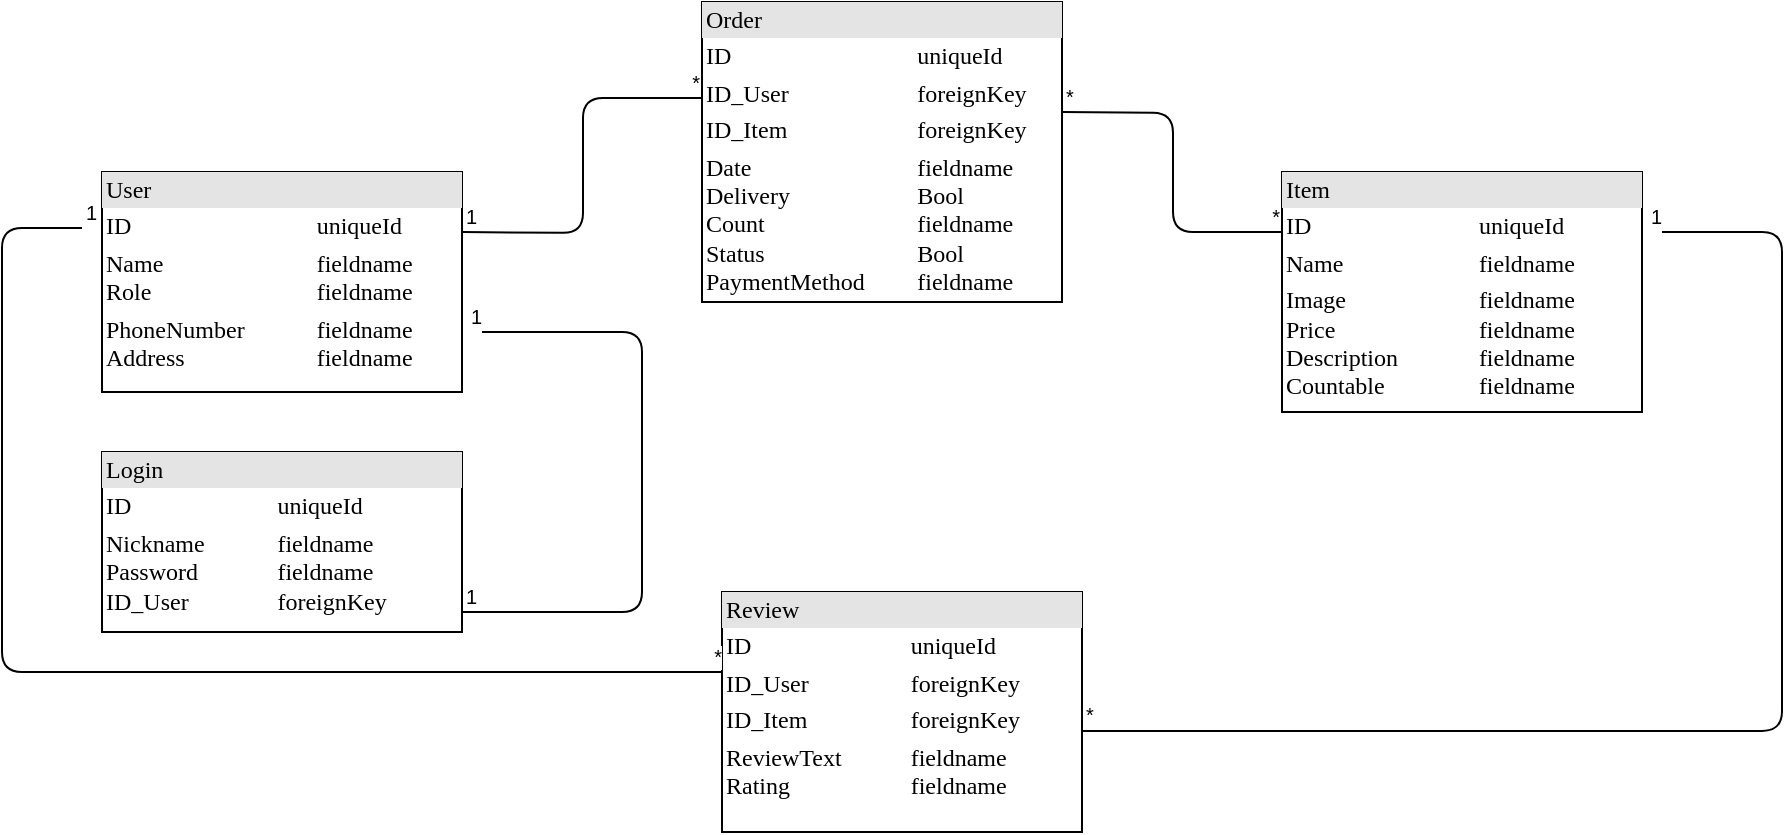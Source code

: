 <mxfile version="10.7.1" type="github"><diagram name="Page-1" id="2ca16b54-16f6-2749-3443-fa8db7711227"><mxGraphModel dx="915" dy="509" grid="1" gridSize="10" guides="1" tooltips="1" connect="1" arrows="1" fold="1" page="1" pageScale="1" pageWidth="1100" pageHeight="850" background="#ffffff" math="0" shadow="0"><root><mxCell id="0"/><mxCell id="1" parent="0"/><mxCell id="2ed32ef02a7f4228-1" value="&lt;div style=&quot;box-sizing: border-box ; width: 100% ; background: #e4e4e4 ; padding: 2px&quot;&gt;User&lt;/div&gt;&lt;table style=&quot;width: 100% ; font-size: 1em&quot; cellpadding=&quot;2&quot; cellspacing=&quot;0&quot;&gt;&lt;tbody&gt;&lt;tr&gt;&lt;td&gt;ID&lt;/td&gt;&lt;td&gt;uniqueId&lt;/td&gt;&lt;/tr&gt;&lt;tr&gt;&lt;td&gt;Name&lt;br&gt;Role&lt;/td&gt;&lt;td&gt;fieldname&lt;br&gt;fieldname&lt;br&gt;&lt;/td&gt;&lt;/tr&gt;&lt;tr&gt;&lt;td&gt;PhoneNumber&lt;br&gt;Address&amp;nbsp;&lt;/td&gt;&lt;td&gt;fieldname&lt;br&gt;fieldname&lt;br&gt;&lt;/td&gt;&lt;/tr&gt;&lt;/tbody&gt;&lt;/table&gt;" style="verticalAlign=top;align=left;overflow=fill;html=1;rounded=0;shadow=0;comic=0;labelBackgroundColor=none;strokeColor=#000000;strokeWidth=1;fillColor=#ffffff;fontFamily=Verdana;fontSize=12;fontColor=#000000;" parent="1" vertex="1"><mxGeometry x="70" y="120" width="180" height="110" as="geometry"/></mxCell><mxCell id="2ed32ef02a7f4228-4" value="&lt;div style=&quot;box-sizing: border-box ; width: 100% ; background: #e4e4e4 ; padding: 2px&quot;&gt;Order&lt;/div&gt;&lt;table style=&quot;width: 100% ; font-size: 1em&quot; cellpadding=&quot;2&quot; cellspacing=&quot;0&quot;&gt;&lt;tbody&gt;&lt;tr&gt;&lt;td&gt;ID&lt;/td&gt;&lt;td&gt;uniqueId&lt;/td&gt;&lt;/tr&gt;&lt;tr&gt;&lt;td&gt;ID_User&lt;/td&gt;&lt;td&gt;foreignKey&lt;/td&gt;&lt;/tr&gt;&lt;tr&gt;&lt;td&gt;ID_Item&lt;/td&gt;&lt;td&gt;foreignKey&lt;br&gt;&lt;/td&gt;&lt;/tr&gt;&lt;tr&gt;&lt;td&gt;Date&lt;br&gt;Delivery&lt;br&gt;Count&lt;br&gt;Status&lt;br&gt;PaymentMethod&lt;/td&gt;&lt;td&gt;fieldname&lt;br&gt;Bool&lt;br&gt;fieldname&lt;br&gt;Bool&lt;br&gt;fieldname&lt;br&gt;&lt;/td&gt;&lt;/tr&gt;&lt;/tbody&gt;&lt;/table&gt;" style="verticalAlign=top;align=left;overflow=fill;html=1;rounded=0;shadow=0;comic=0;labelBackgroundColor=none;strokeColor=#000000;strokeWidth=1;fillColor=#ffffff;fontFamily=Verdana;fontSize=12;fontColor=#000000;" parent="1" vertex="1"><mxGeometry x="370" y="35" width="180" height="150" as="geometry"/></mxCell><mxCell id="2ed32ef02a7f4228-5" value="&lt;div style=&quot;box-sizing: border-box ; width: 100% ; background: #e4e4e4 ; padding: 2px&quot;&gt;Item&lt;/div&gt;&lt;table style=&quot;width: 100% ; font-size: 1em&quot; cellpadding=&quot;2&quot; cellspacing=&quot;0&quot;&gt;&lt;tbody&gt;&lt;tr&gt;&lt;td&gt;ID&lt;/td&gt;&lt;td&gt;uniqueId&lt;/td&gt;&lt;/tr&gt;&lt;tr&gt;&lt;td&gt;Name&lt;/td&gt;&lt;td&gt;fieldname&lt;br&gt;&lt;/td&gt;&lt;/tr&gt;&lt;tr&gt;&lt;td&gt;Image&lt;br&gt;Price&lt;br&gt;Description&lt;br&gt;Countable&lt;br&gt;&lt;br&gt;&lt;br&gt;&lt;/td&gt;&lt;td&gt;fieldname&lt;br&gt;fieldname&lt;br&gt;fieldname&lt;br&gt;fieldname&lt;br&gt;&lt;br&gt;&lt;br&gt;&lt;/td&gt;&lt;/tr&gt;&lt;/tbody&gt;&lt;/table&gt;" style="verticalAlign=top;align=left;overflow=fill;html=1;rounded=0;shadow=0;comic=0;labelBackgroundColor=none;strokeColor=#000000;strokeWidth=1;fillColor=#ffffff;fontFamily=Verdana;fontSize=12;fontColor=#000000;" parent="1" vertex="1"><mxGeometry x="660" y="120" width="180" height="120" as="geometry"/></mxCell><mxCell id="gj-iu_tdJ01Fa6BrsbzV-2" value="&lt;div style=&quot;box-sizing: border-box ; width: 100% ; background: #e4e4e4 ; padding: 2px&quot;&gt;Review&lt;/div&gt;&lt;table style=&quot;width: 100% ; font-size: 1em&quot; cellpadding=&quot;2&quot; cellspacing=&quot;0&quot;&gt;&lt;tbody&gt;&lt;tr&gt;&lt;td&gt;ID&lt;/td&gt;&lt;td&gt;uniqueId&lt;/td&gt;&lt;/tr&gt;&lt;tr&gt;&lt;td&gt;ID_User&lt;/td&gt;&lt;td&gt;foreignKey&lt;/td&gt;&lt;/tr&gt;&lt;tr&gt;&lt;td&gt;ID_Item&lt;/td&gt;&lt;td&gt;foreignKey&lt;br&gt;&lt;/td&gt;&lt;/tr&gt;&lt;tr&gt;&lt;td&gt;ReviewText&lt;br&gt;Rating&lt;br&gt;&lt;br&gt;&lt;/td&gt;&lt;td&gt;fieldname&lt;br&gt;fieldname&lt;br&gt;&lt;br&gt;&lt;/td&gt;&lt;/tr&gt;&lt;/tbody&gt;&lt;/table&gt;" style="verticalAlign=top;align=left;overflow=fill;html=1;rounded=0;shadow=0;comic=0;labelBackgroundColor=none;strokeColor=#000000;strokeWidth=1;fillColor=#ffffff;fontFamily=Verdana;fontSize=12;fontColor=#000000;" parent="1" vertex="1"><mxGeometry x="380" y="330" width="180" height="120" as="geometry"/></mxCell><mxCell id="gj-iu_tdJ01Fa6BrsbzV-3" value="" style="endArrow=none;html=1;edgeStyle=orthogonalEdgeStyle;entryX=0;entryY=0.32;entryDx=0;entryDy=0;entryPerimeter=0;" parent="1" target="2ed32ef02a7f4228-4" edge="1"><mxGeometry relative="1" as="geometry"><mxPoint x="250" y="150" as="sourcePoint"/><mxPoint x="410" y="150" as="targetPoint"/></mxGeometry></mxCell><mxCell id="gj-iu_tdJ01Fa6BrsbzV-4" value="1" style="resizable=0;html=1;align=left;verticalAlign=bottom;labelBackgroundColor=#ffffff;fontSize=10;" parent="gj-iu_tdJ01Fa6BrsbzV-3" connectable="0" vertex="1"><mxGeometry x="-1" relative="1" as="geometry"/></mxCell><mxCell id="gj-iu_tdJ01Fa6BrsbzV-5" value="*" style="resizable=0;html=1;align=right;verticalAlign=bottom;labelBackgroundColor=#ffffff;fontSize=10;" parent="gj-iu_tdJ01Fa6BrsbzV-3" connectable="0" vertex="1"><mxGeometry x="1" relative="1" as="geometry"/></mxCell><mxCell id="gj-iu_tdJ01Fa6BrsbzV-6" value="" style="endArrow=none;html=1;edgeStyle=orthogonalEdgeStyle;entryX=0;entryY=0.25;entryDx=0;entryDy=0;" parent="1" target="2ed32ef02a7f4228-5" edge="1"><mxGeometry relative="1" as="geometry"><mxPoint x="550" y="90" as="sourcePoint"/><mxPoint x="710" y="90" as="targetPoint"/></mxGeometry></mxCell><mxCell id="gj-iu_tdJ01Fa6BrsbzV-7" value="*" style="resizable=0;html=1;align=left;verticalAlign=bottom;labelBackgroundColor=#ffffff;fontSize=10;" parent="gj-iu_tdJ01Fa6BrsbzV-6" connectable="0" vertex="1"><mxGeometry x="-1" relative="1" as="geometry"/></mxCell><mxCell id="gj-iu_tdJ01Fa6BrsbzV-8" value="*" style="resizable=0;html=1;align=right;verticalAlign=bottom;labelBackgroundColor=#ffffff;fontSize=10;" parent="gj-iu_tdJ01Fa6BrsbzV-6" connectable="0" vertex="1"><mxGeometry x="1" relative="1" as="geometry"/></mxCell><mxCell id="gj-iu_tdJ01Fa6BrsbzV-10" value="" style="endArrow=none;html=1;edgeStyle=orthogonalEdgeStyle;" parent="1" edge="1"><mxGeometry relative="1" as="geometry"><mxPoint x="60" y="148" as="sourcePoint"/><mxPoint x="380" y="370" as="targetPoint"/><Array as="points"><mxPoint x="20" y="148"/><mxPoint x="20" y="370"/></Array></mxGeometry></mxCell><mxCell id="gj-iu_tdJ01Fa6BrsbzV-11" value="1" style="resizable=0;html=1;align=left;verticalAlign=bottom;labelBackgroundColor=#ffffff;fontSize=10;" parent="gj-iu_tdJ01Fa6BrsbzV-10" connectable="0" vertex="1"><mxGeometry x="-1" relative="1" as="geometry"/></mxCell><mxCell id="gj-iu_tdJ01Fa6BrsbzV-12" value="*" style="resizable=0;html=1;align=right;verticalAlign=bottom;labelBackgroundColor=#ffffff;fontSize=10;" parent="gj-iu_tdJ01Fa6BrsbzV-10" connectable="0" vertex="1"><mxGeometry x="1" relative="1" as="geometry"/></mxCell><mxCell id="gj-iu_tdJ01Fa6BrsbzV-14" value="" style="endArrow=none;html=1;edgeStyle=orthogonalEdgeStyle;" parent="1" edge="1"><mxGeometry relative="1" as="geometry"><mxPoint x="560" y="399.5" as="sourcePoint"/><mxPoint x="850" y="150" as="targetPoint"/><Array as="points"><mxPoint x="910" y="400"/><mxPoint x="910" y="150"/></Array></mxGeometry></mxCell><mxCell id="gj-iu_tdJ01Fa6BrsbzV-15" value="*" style="resizable=0;html=1;align=left;verticalAlign=bottom;labelBackgroundColor=#ffffff;fontSize=10;" parent="gj-iu_tdJ01Fa6BrsbzV-14" connectable="0" vertex="1"><mxGeometry x="-1" relative="1" as="geometry"/></mxCell><mxCell id="gj-iu_tdJ01Fa6BrsbzV-16" value="1" style="resizable=0;html=1;align=right;verticalAlign=bottom;labelBackgroundColor=#ffffff;fontSize=10;" parent="gj-iu_tdJ01Fa6BrsbzV-14" connectable="0" vertex="1"><mxGeometry x="1" relative="1" as="geometry"/></mxCell><mxCell id="gj-iu_tdJ01Fa6BrsbzV-19" value="&lt;div style=&quot;box-sizing: border-box ; width: 100% ; background: #e4e4e4 ; padding: 2px&quot;&gt;Login&lt;/div&gt;&lt;table style=&quot;width: 100% ; font-size: 1em&quot; cellpadding=&quot;2&quot; cellspacing=&quot;0&quot;&gt;&lt;tbody&gt;&lt;tr&gt;&lt;td&gt;ID&lt;/td&gt;&lt;td&gt;uniqueId&lt;/td&gt;&lt;/tr&gt;&lt;tr&gt;&lt;td&gt;Nickname&lt;br&gt;Password&lt;br&gt;ID_User&lt;/td&gt;&lt;td&gt;fieldname&lt;br&gt;fieldname&lt;br&gt;foreignKey&lt;br&gt;&lt;/td&gt;&lt;/tr&gt;&lt;tr&gt;&lt;td&gt;&lt;br&gt;&lt;/td&gt;&lt;td&gt;&lt;/td&gt;&lt;/tr&gt;&lt;/tbody&gt;&lt;/table&gt;" style="verticalAlign=top;align=left;overflow=fill;html=1;rounded=0;shadow=0;comic=0;labelBackgroundColor=none;strokeColor=#000000;strokeWidth=1;fillColor=#ffffff;fontFamily=Verdana;fontSize=12;fontColor=#000000;" parent="1" vertex="1"><mxGeometry x="70" y="260" width="180" height="90" as="geometry"/></mxCell><mxCell id="gj-iu_tdJ01Fa6BrsbzV-21" value="" style="endArrow=none;html=1;edgeStyle=orthogonalEdgeStyle;" parent="1" edge="1"><mxGeometry relative="1" as="geometry"><mxPoint x="250" y="340" as="sourcePoint"/><mxPoint x="260" y="200" as="targetPoint"/><Array as="points"><mxPoint x="340" y="340"/><mxPoint x="340" y="200"/></Array></mxGeometry></mxCell><mxCell id="gj-iu_tdJ01Fa6BrsbzV-22" value="1" style="resizable=0;html=1;align=left;verticalAlign=bottom;labelBackgroundColor=#ffffff;fontSize=10;" parent="gj-iu_tdJ01Fa6BrsbzV-21" connectable="0" vertex="1"><mxGeometry x="-1" relative="1" as="geometry"/></mxCell><mxCell id="gj-iu_tdJ01Fa6BrsbzV-23" value="1" style="resizable=0;html=1;align=right;verticalAlign=bottom;labelBackgroundColor=#ffffff;fontSize=10;" parent="gj-iu_tdJ01Fa6BrsbzV-21" connectable="0" vertex="1"><mxGeometry x="1" relative="1" as="geometry"/></mxCell></root></mxGraphModel></diagram></mxfile>